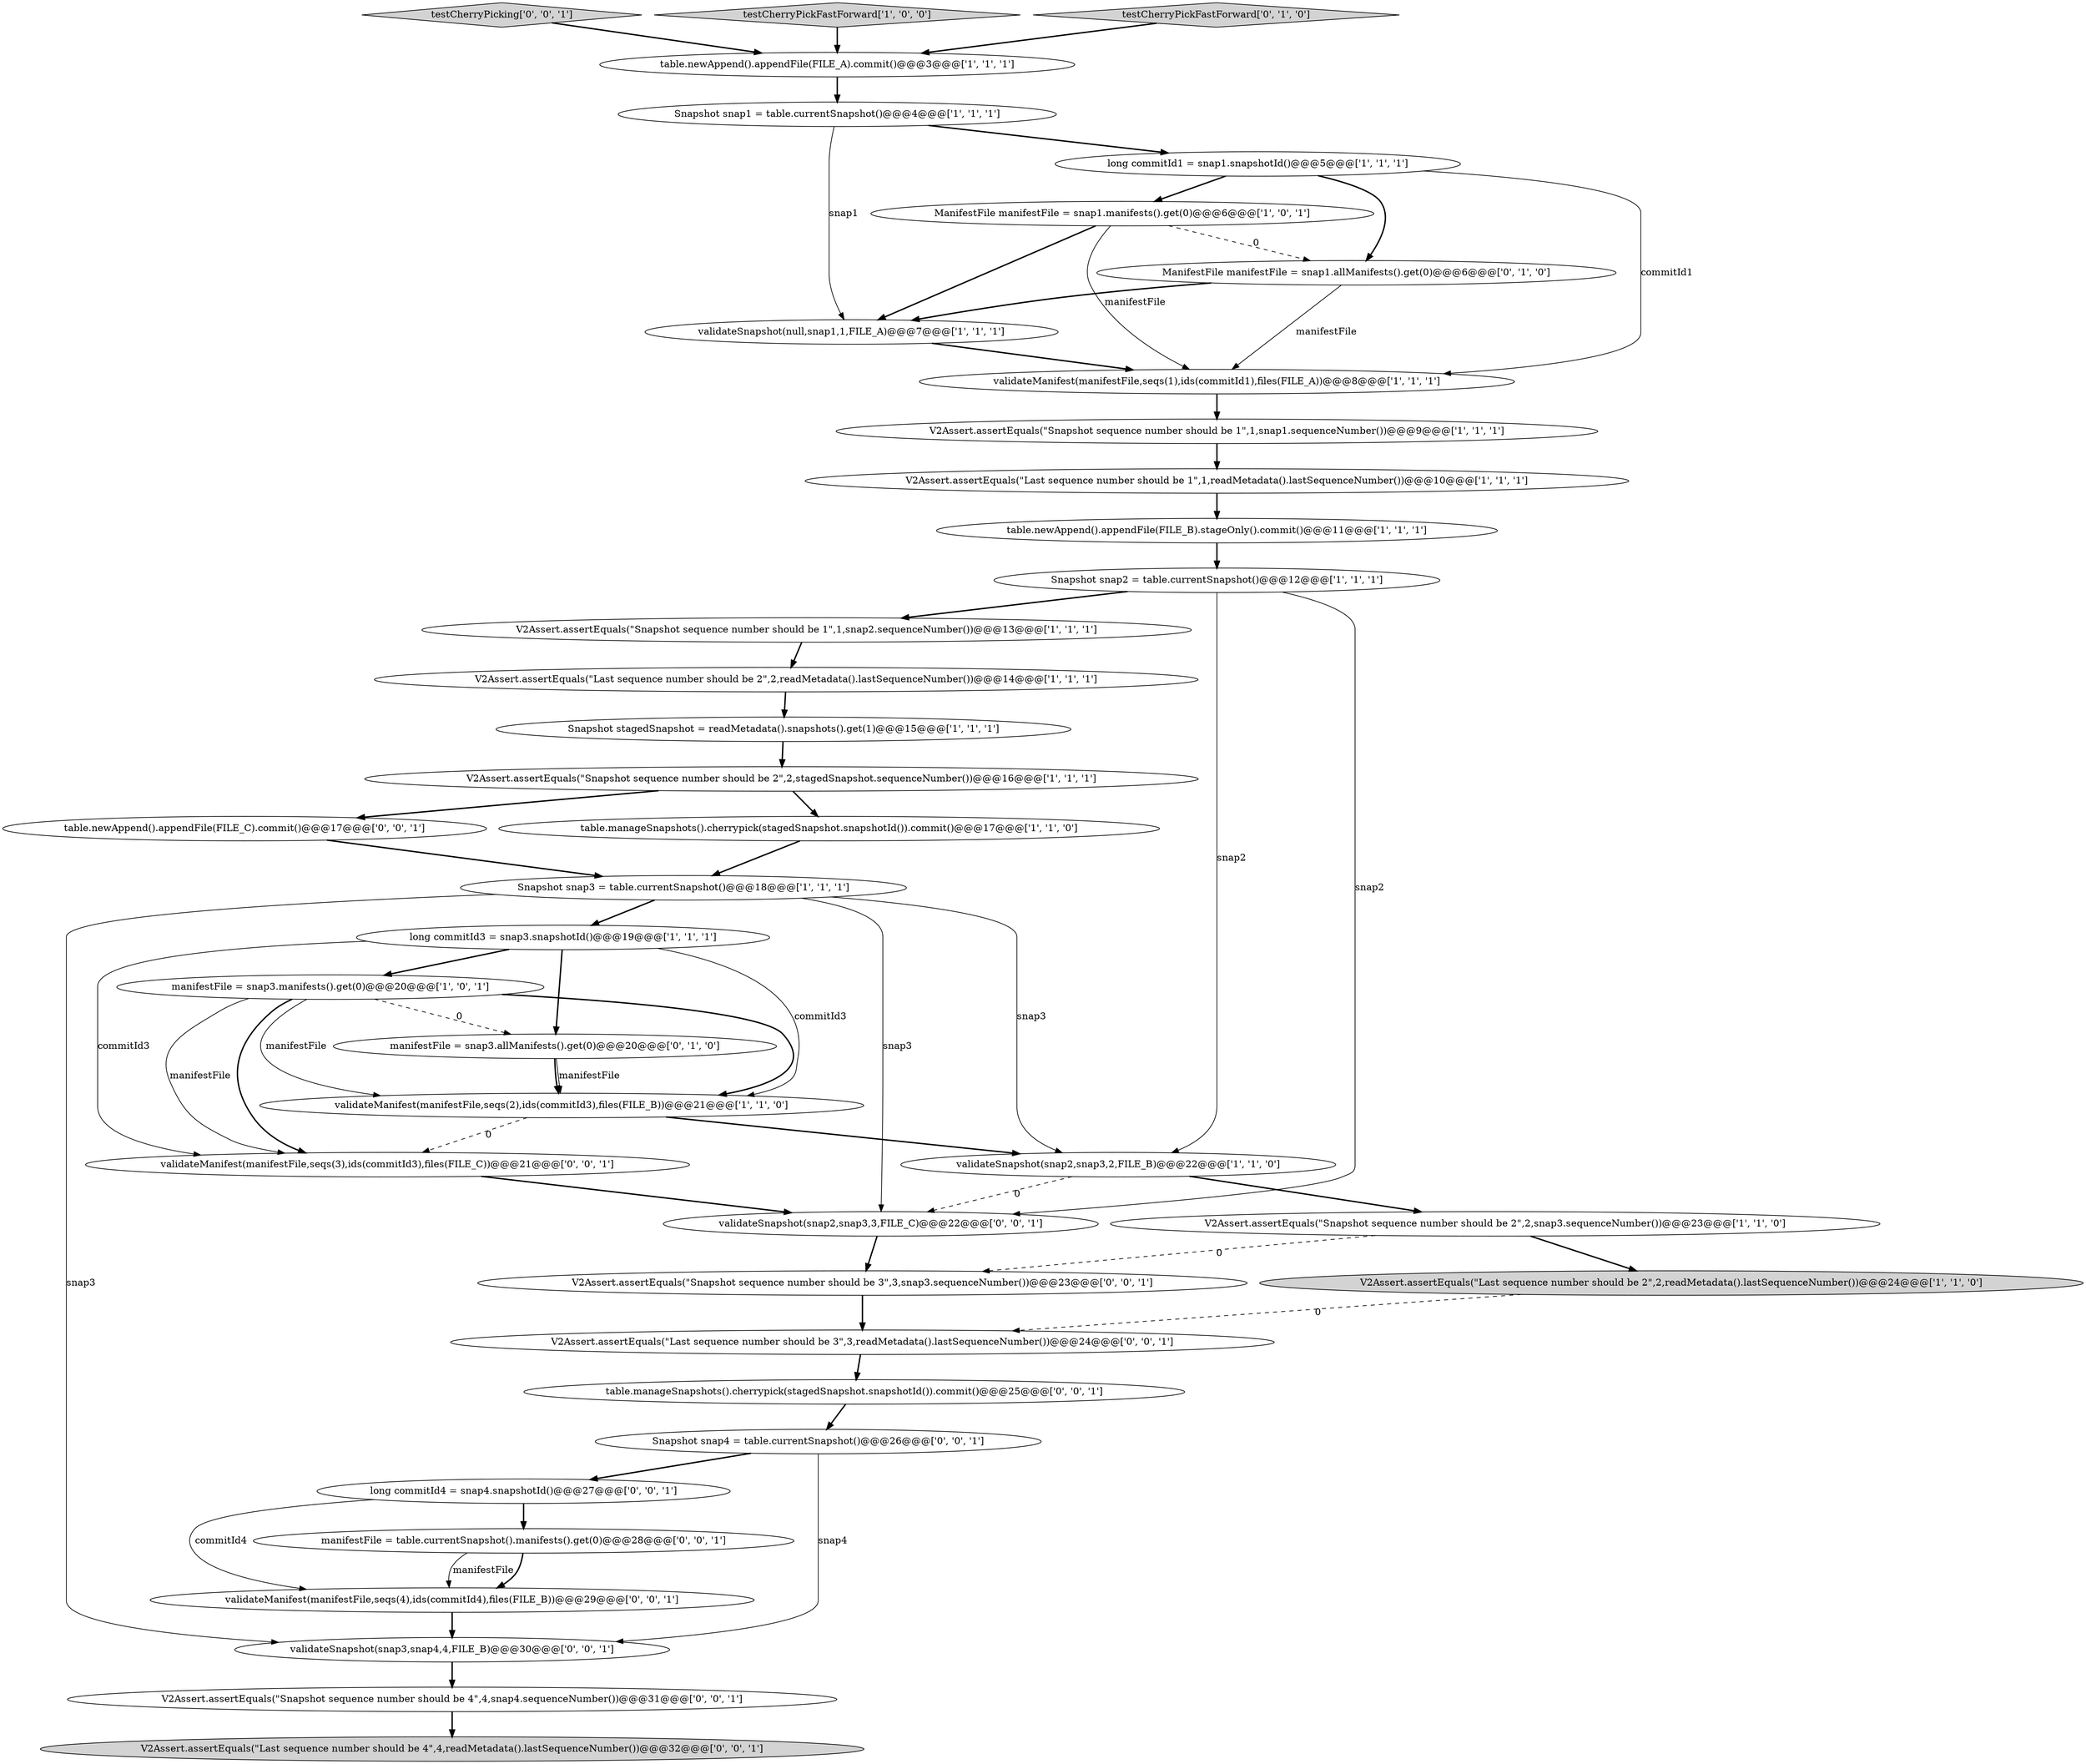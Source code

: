 digraph {
33 [style = filled, label = "testCherryPicking['0', '0', '1']", fillcolor = lightgray, shape = diamond image = "AAA0AAABBB3BBB"];
37 [style = filled, label = "table.manageSnapshots().cherrypick(stagedSnapshot.snapshotId()).commit()@@@25@@@['0', '0', '1']", fillcolor = white, shape = ellipse image = "AAA0AAABBB3BBB"];
13 [style = filled, label = "long commitId1 = snap1.snapshotId()@@@5@@@['1', '1', '1']", fillcolor = white, shape = ellipse image = "AAA0AAABBB1BBB"];
6 [style = filled, label = "Snapshot stagedSnapshot = readMetadata().snapshots().get(1)@@@15@@@['1', '1', '1']", fillcolor = white, shape = ellipse image = "AAA0AAABBB1BBB"];
7 [style = filled, label = "Snapshot snap3 = table.currentSnapshot()@@@18@@@['1', '1', '1']", fillcolor = white, shape = ellipse image = "AAA0AAABBB1BBB"];
17 [style = filled, label = "validateSnapshot(snap2,snap3,2,FILE_B)@@@22@@@['1', '1', '0']", fillcolor = white, shape = ellipse image = "AAA0AAABBB1BBB"];
18 [style = filled, label = "V2Assert.assertEquals(\"Snapshot sequence number should be 2\",2,snap3.sequenceNumber())@@@23@@@['1', '1', '0']", fillcolor = white, shape = ellipse image = "AAA0AAABBB1BBB"];
30 [style = filled, label = "validateSnapshot(snap3,snap4,4,FILE_B)@@@30@@@['0', '0', '1']", fillcolor = white, shape = ellipse image = "AAA0AAABBB3BBB"];
36 [style = filled, label = "validateManifest(manifestFile,seqs(4),ids(commitId4),files(FILE_B))@@@29@@@['0', '0', '1']", fillcolor = white, shape = ellipse image = "AAA0AAABBB3BBB"];
20 [style = filled, label = "testCherryPickFastForward['1', '0', '0']", fillcolor = lightgray, shape = diamond image = "AAA0AAABBB1BBB"];
27 [style = filled, label = "table.newAppend().appendFile(FILE_C).commit()@@@17@@@['0', '0', '1']", fillcolor = white, shape = ellipse image = "AAA0AAABBB3BBB"];
26 [style = filled, label = "manifestFile = table.currentSnapshot().manifests().get(0)@@@28@@@['0', '0', '1']", fillcolor = white, shape = ellipse image = "AAA0AAABBB3BBB"];
10 [style = filled, label = "long commitId3 = snap3.snapshotId()@@@19@@@['1', '1', '1']", fillcolor = white, shape = ellipse image = "AAA0AAABBB1BBB"];
19 [style = filled, label = "validateManifest(manifestFile,seqs(2),ids(commitId3),files(FILE_B))@@@21@@@['1', '1', '0']", fillcolor = white, shape = ellipse image = "AAA0AAABBB1BBB"];
24 [style = filled, label = "manifestFile = snap3.allManifests().get(0)@@@20@@@['0', '1', '0']", fillcolor = white, shape = ellipse image = "AAA1AAABBB2BBB"];
25 [style = filled, label = "testCherryPickFastForward['0', '1', '0']", fillcolor = lightgray, shape = diamond image = "AAA0AAABBB2BBB"];
29 [style = filled, label = "long commitId4 = snap4.snapshotId()@@@27@@@['0', '0', '1']", fillcolor = white, shape = ellipse image = "AAA0AAABBB3BBB"];
12 [style = filled, label = "V2Assert.assertEquals(\"Snapshot sequence number should be 1\",1,snap2.sequenceNumber())@@@13@@@['1', '1', '1']", fillcolor = white, shape = ellipse image = "AAA0AAABBB1BBB"];
39 [style = filled, label = "V2Assert.assertEquals(\"Snapshot sequence number should be 4\",4,snap4.sequenceNumber())@@@31@@@['0', '0', '1']", fillcolor = white, shape = ellipse image = "AAA0AAABBB3BBB"];
8 [style = filled, label = "manifestFile = snap3.manifests().get(0)@@@20@@@['1', '0', '1']", fillcolor = white, shape = ellipse image = "AAA0AAABBB1BBB"];
31 [style = filled, label = "validateManifest(manifestFile,seqs(3),ids(commitId3),files(FILE_C))@@@21@@@['0', '0', '1']", fillcolor = white, shape = ellipse image = "AAA0AAABBB3BBB"];
11 [style = filled, label = "table.newAppend().appendFile(FILE_B).stageOnly().commit()@@@11@@@['1', '1', '1']", fillcolor = white, shape = ellipse image = "AAA0AAABBB1BBB"];
28 [style = filled, label = "V2Assert.assertEquals(\"Last sequence number should be 3\",3,readMetadata().lastSequenceNumber())@@@24@@@['0', '0', '1']", fillcolor = white, shape = ellipse image = "AAA0AAABBB3BBB"];
2 [style = filled, label = "ManifestFile manifestFile = snap1.manifests().get(0)@@@6@@@['1', '0', '1']", fillcolor = white, shape = ellipse image = "AAA0AAABBB1BBB"];
3 [style = filled, label = "validateSnapshot(null,snap1,1,FILE_A)@@@7@@@['1', '1', '1']", fillcolor = white, shape = ellipse image = "AAA0AAABBB1BBB"];
34 [style = filled, label = "validateSnapshot(snap2,snap3,3,FILE_C)@@@22@@@['0', '0', '1']", fillcolor = white, shape = ellipse image = "AAA0AAABBB3BBB"];
35 [style = filled, label = "Snapshot snap4 = table.currentSnapshot()@@@26@@@['0', '0', '1']", fillcolor = white, shape = ellipse image = "AAA0AAABBB3BBB"];
14 [style = filled, label = "V2Assert.assertEquals(\"Snapshot sequence number should be 1\",1,snap1.sequenceNumber())@@@9@@@['1', '1', '1']", fillcolor = white, shape = ellipse image = "AAA0AAABBB1BBB"];
9 [style = filled, label = "validateManifest(manifestFile,seqs(1),ids(commitId1),files(FILE_A))@@@8@@@['1', '1', '1']", fillcolor = white, shape = ellipse image = "AAA0AAABBB1BBB"];
22 [style = filled, label = "V2Assert.assertEquals(\"Last sequence number should be 2\",2,readMetadata().lastSequenceNumber())@@@24@@@['1', '1', '0']", fillcolor = lightgray, shape = ellipse image = "AAA0AAABBB1BBB"];
16 [style = filled, label = "Snapshot snap2 = table.currentSnapshot()@@@12@@@['1', '1', '1']", fillcolor = white, shape = ellipse image = "AAA0AAABBB1BBB"];
4 [style = filled, label = "V2Assert.assertEquals(\"Last sequence number should be 1\",1,readMetadata().lastSequenceNumber())@@@10@@@['1', '1', '1']", fillcolor = white, shape = ellipse image = "AAA0AAABBB1BBB"];
23 [style = filled, label = "ManifestFile manifestFile = snap1.allManifests().get(0)@@@6@@@['0', '1', '0']", fillcolor = white, shape = ellipse image = "AAA1AAABBB2BBB"];
32 [style = filled, label = "V2Assert.assertEquals(\"Last sequence number should be 4\",4,readMetadata().lastSequenceNumber())@@@32@@@['0', '0', '1']", fillcolor = lightgray, shape = ellipse image = "AAA0AAABBB3BBB"];
15 [style = filled, label = "V2Assert.assertEquals(\"Snapshot sequence number should be 2\",2,stagedSnapshot.sequenceNumber())@@@16@@@['1', '1', '1']", fillcolor = white, shape = ellipse image = "AAA0AAABBB1BBB"];
5 [style = filled, label = "table.manageSnapshots().cherrypick(stagedSnapshot.snapshotId()).commit()@@@17@@@['1', '1', '0']", fillcolor = white, shape = ellipse image = "AAA0AAABBB1BBB"];
0 [style = filled, label = "V2Assert.assertEquals(\"Last sequence number should be 2\",2,readMetadata().lastSequenceNumber())@@@14@@@['1', '1', '1']", fillcolor = white, shape = ellipse image = "AAA0AAABBB1BBB"];
38 [style = filled, label = "V2Assert.assertEquals(\"Snapshot sequence number should be 3\",3,snap3.sequenceNumber())@@@23@@@['0', '0', '1']", fillcolor = white, shape = ellipse image = "AAA0AAABBB3BBB"];
1 [style = filled, label = "table.newAppend().appendFile(FILE_A).commit()@@@3@@@['1', '1', '1']", fillcolor = white, shape = ellipse image = "AAA0AAABBB1BBB"];
21 [style = filled, label = "Snapshot snap1 = table.currentSnapshot()@@@4@@@['1', '1', '1']", fillcolor = white, shape = ellipse image = "AAA0AAABBB1BBB"];
0->6 [style = bold, label=""];
26->36 [style = solid, label="manifestFile"];
23->3 [style = bold, label=""];
12->0 [style = bold, label=""];
8->19 [style = solid, label="manifestFile"];
38->28 [style = bold, label=""];
2->9 [style = solid, label="manifestFile"];
10->24 [style = bold, label=""];
27->7 [style = bold, label=""];
26->36 [style = bold, label=""];
35->30 [style = solid, label="snap4"];
18->38 [style = dashed, label="0"];
6->15 [style = bold, label=""];
18->22 [style = bold, label=""];
7->10 [style = bold, label=""];
36->30 [style = bold, label=""];
23->9 [style = solid, label="manifestFile"];
8->31 [style = solid, label="manifestFile"];
37->35 [style = bold, label=""];
13->23 [style = bold, label=""];
1->21 [style = bold, label=""];
4->11 [style = bold, label=""];
10->19 [style = solid, label="commitId3"];
10->31 [style = solid, label="commitId3"];
10->8 [style = bold, label=""];
8->24 [style = dashed, label="0"];
39->32 [style = bold, label=""];
11->16 [style = bold, label=""];
8->31 [style = bold, label=""];
24->19 [style = solid, label="manifestFile"];
20->1 [style = bold, label=""];
25->1 [style = bold, label=""];
30->39 [style = bold, label=""];
16->34 [style = solid, label="snap2"];
2->3 [style = bold, label=""];
34->38 [style = bold, label=""];
7->17 [style = solid, label="snap3"];
29->36 [style = solid, label="commitId4"];
16->12 [style = bold, label=""];
15->27 [style = bold, label=""];
19->31 [style = dashed, label="0"];
7->34 [style = solid, label="snap3"];
33->1 [style = bold, label=""];
7->30 [style = solid, label="snap3"];
19->17 [style = bold, label=""];
3->9 [style = bold, label=""];
28->37 [style = bold, label=""];
15->5 [style = bold, label=""];
9->14 [style = bold, label=""];
2->23 [style = dashed, label="0"];
35->29 [style = bold, label=""];
22->28 [style = dashed, label="0"];
24->19 [style = bold, label=""];
17->34 [style = dashed, label="0"];
14->4 [style = bold, label=""];
13->2 [style = bold, label=""];
13->9 [style = solid, label="commitId1"];
31->34 [style = bold, label=""];
5->7 [style = bold, label=""];
16->17 [style = solid, label="snap2"];
8->19 [style = bold, label=""];
21->13 [style = bold, label=""];
21->3 [style = solid, label="snap1"];
29->26 [style = bold, label=""];
17->18 [style = bold, label=""];
}
